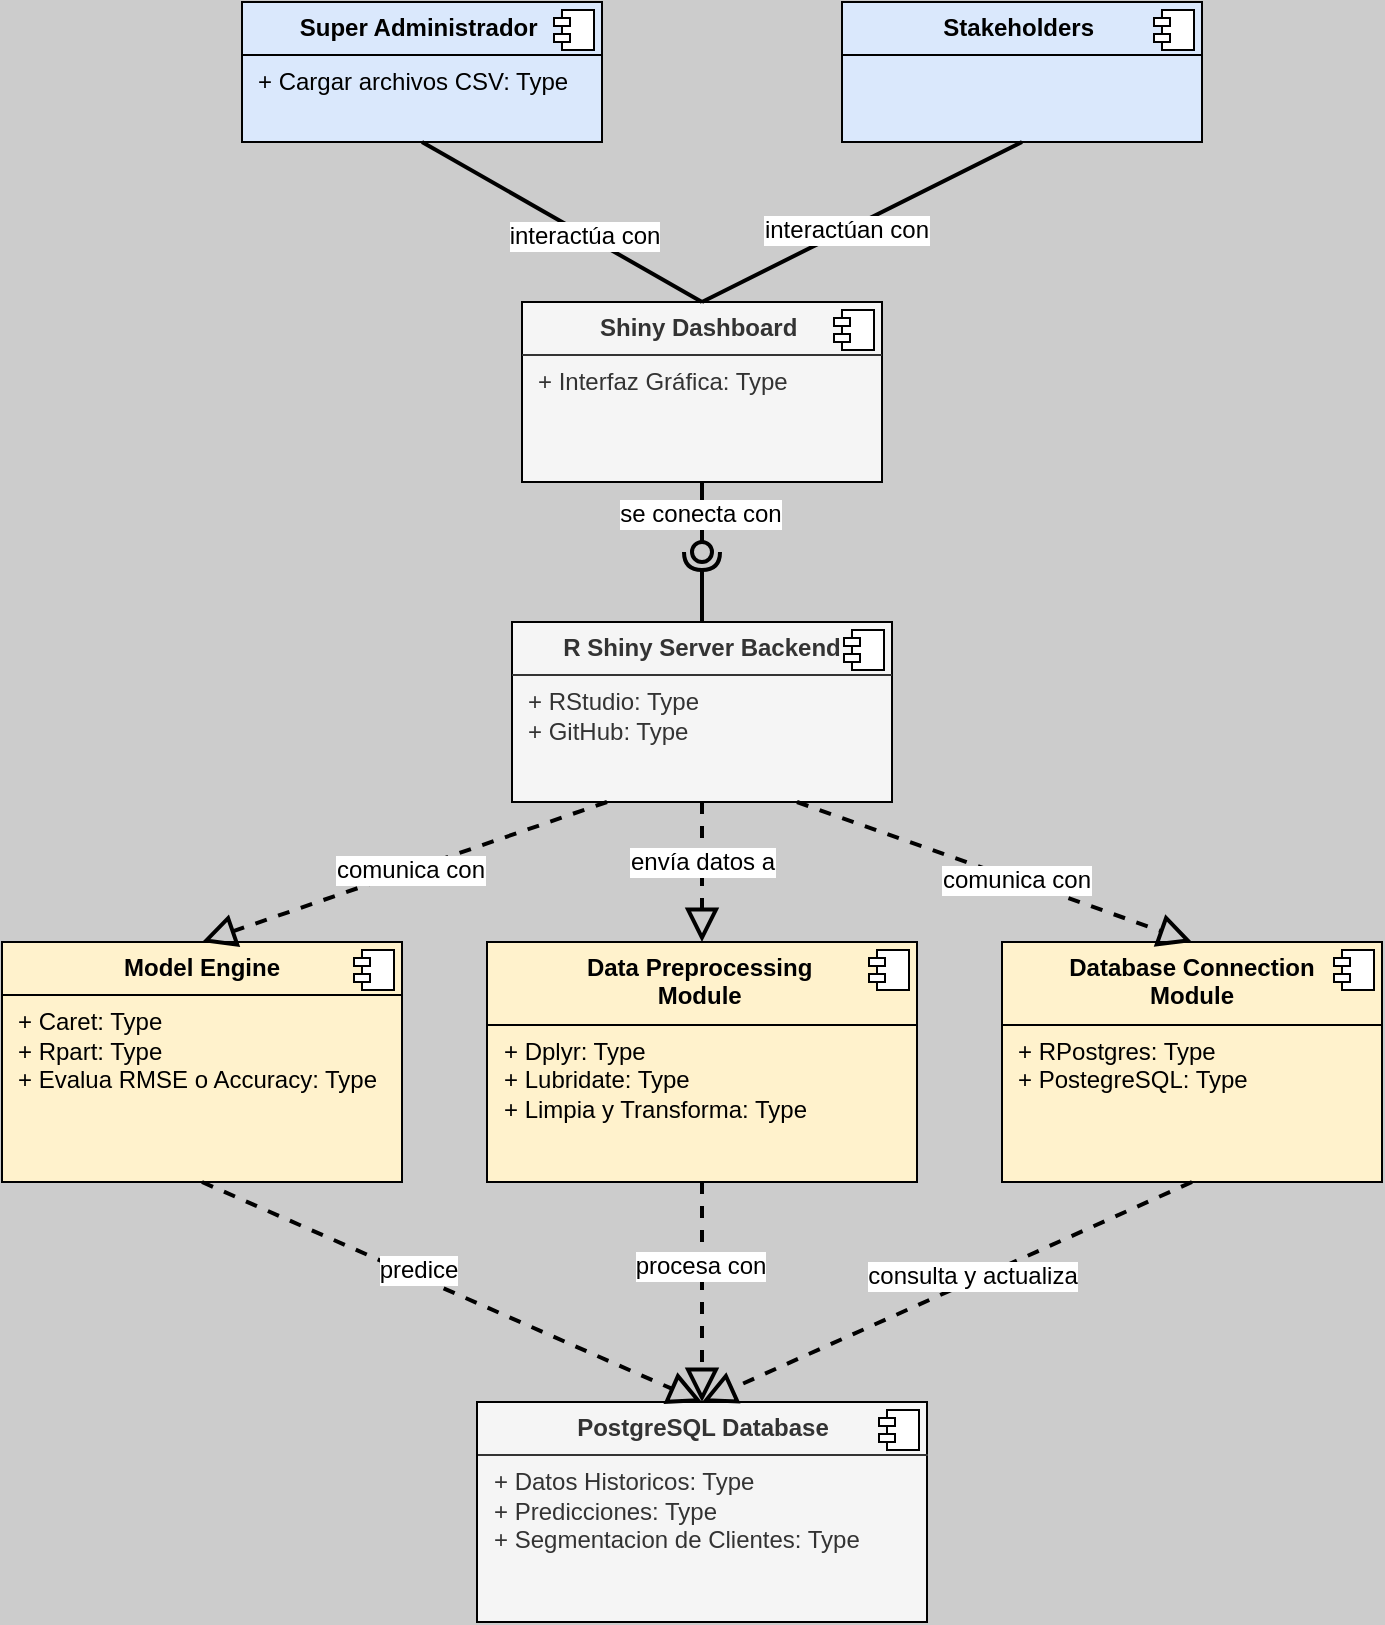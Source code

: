 <mxfile version="24.8.6">
  <diagram name="Page-1" id="5f0bae14-7c28-e335-631c-24af17079c00">
    <mxGraphModel grid="0" page="1" gridSize="10" guides="1" tooltips="1" connect="1" arrows="1" fold="1" pageScale="1" pageWidth="1100" pageHeight="850" background="#CCCCCC" math="0" shadow="0">
      <root>
        <mxCell id="0" />
        <mxCell id="1" parent="0" />
        <mxCell id="AYjx33JK7SLms3BHd48E-8" value="&lt;p style=&quot;margin:0px;margin-top:6px;text-align:center;&quot;&gt;&lt;b&gt;Stakeholders&amp;nbsp;&lt;/b&gt;&lt;/p&gt;&lt;hr size=&quot;1&quot; style=&quot;border-style:solid;&quot;&gt;&lt;p style=&quot;margin:0px;margin-left:8px;&quot;&gt;&lt;br&gt;&lt;/p&gt;" style="align=left;overflow=fill;html=1;dropTarget=0;whiteSpace=wrap;fillColor=#dae8fc;strokeColor=#000000;" vertex="1" parent="1">
          <mxGeometry x="420" y="90" width="180" height="70" as="geometry" />
        </mxCell>
        <mxCell id="AYjx33JK7SLms3BHd48E-9" value="" style="shape=component;jettyWidth=8;jettyHeight=4;" vertex="1" parent="AYjx33JK7SLms3BHd48E-8">
          <mxGeometry x="1" width="20" height="20" relative="1" as="geometry">
            <mxPoint x="-24" y="4" as="offset" />
          </mxGeometry>
        </mxCell>
        <mxCell id="AYjx33JK7SLms3BHd48E-10" value="&lt;p style=&quot;margin:0px;margin-top:6px;text-align:center;&quot;&gt;&lt;b&gt;Shiny Dashboard&amp;nbsp;&lt;/b&gt;&lt;/p&gt;&lt;hr size=&quot;1&quot; style=&quot;border-style:solid;&quot;&gt;&lt;p style=&quot;margin:0px;margin-left:8px;&quot;&gt;&lt;span style=&quot;background-color: initial;&quot;&gt;+ Interfaz Gráfica: Type&lt;/span&gt;&lt;/p&gt;&lt;p style=&quot;margin:0px;margin-left:8px;&quot;&gt;&lt;br&gt;&lt;/p&gt;" style="align=left;overflow=fill;html=1;dropTarget=0;whiteSpace=wrap;fillColor=#f5f5f5;fontColor=#333333;strokeColor=#000000;" vertex="1" parent="1">
          <mxGeometry x="260" y="240" width="180" height="90" as="geometry" />
        </mxCell>
        <mxCell id="AYjx33JK7SLms3BHd48E-11" value="" style="shape=component;jettyWidth=8;jettyHeight=4;" vertex="1" parent="AYjx33JK7SLms3BHd48E-10">
          <mxGeometry x="1" width="20" height="20" relative="1" as="geometry">
            <mxPoint x="-24" y="4" as="offset" />
          </mxGeometry>
        </mxCell>
        <mxCell id="AYjx33JK7SLms3BHd48E-12" value="&lt;p style=&quot;margin:0px;margin-top:6px;text-align:center;&quot;&gt;&lt;b&gt;R Shiny Server Backend&lt;/b&gt;&lt;/p&gt;&lt;hr size=&quot;1&quot; style=&quot;border-style:solid;&quot;&gt;&lt;p style=&quot;margin:0px;margin-left:8px;&quot;&gt;+&amp;nbsp;&lt;span style=&quot;text-align: center; background-color: initial;&quot;&gt;RStudio&lt;/span&gt;&lt;span style=&quot;background-color: initial;&quot;&gt;: Type&lt;/span&gt;&lt;/p&gt;&lt;p style=&quot;margin:0px;margin-left:8px;&quot;&gt;+&amp;nbsp;&lt;span style=&quot;text-align: center; background-color: initial;&quot;&gt;GitHub&lt;/span&gt;&lt;span style=&quot;background-color: initial;&quot;&gt;: Type&lt;/span&gt;&lt;/p&gt;" style="align=left;overflow=fill;html=1;dropTarget=0;whiteSpace=wrap;fillColor=#f5f5f5;fontColor=#333333;strokeColor=#000000;" vertex="1" parent="1">
          <mxGeometry x="255" y="400" width="190" height="90" as="geometry" />
        </mxCell>
        <mxCell id="AYjx33JK7SLms3BHd48E-13" value="" style="shape=component;jettyWidth=8;jettyHeight=4;" vertex="1" parent="AYjx33JK7SLms3BHd48E-12">
          <mxGeometry x="1" width="20" height="20" relative="1" as="geometry">
            <mxPoint x="-24" y="4" as="offset" />
          </mxGeometry>
        </mxCell>
        <mxCell id="AYjx33JK7SLms3BHd48E-14" value="&lt;p style=&quot;margin:0px;margin-top:6px;text-align:center;&quot;&gt;&lt;b&gt;Model Engine&lt;/b&gt;&lt;/p&gt;&lt;hr size=&quot;1&quot; style=&quot;border-style:solid;&quot;&gt;&lt;p style=&quot;margin:0px;margin-left:8px;&quot;&gt;+ Caret: Type&lt;br&gt;+ Rpart: Type&lt;/p&gt;&lt;p style=&quot;margin:0px;margin-left:8px;&quot;&gt;+ Evalua RMSE o Accuracy: Type&lt;/p&gt;" style="align=left;overflow=fill;html=1;dropTarget=0;whiteSpace=wrap;fillColor=#fff2cc;strokeColor=#000000;" vertex="1" parent="1">
          <mxGeometry y="560" width="200" height="120" as="geometry" />
        </mxCell>
        <mxCell id="AYjx33JK7SLms3BHd48E-15" value="" style="shape=component;jettyWidth=8;jettyHeight=4;" vertex="1" parent="AYjx33JK7SLms3BHd48E-14">
          <mxGeometry x="1" width="20" height="20" relative="1" as="geometry">
            <mxPoint x="-24" y="4" as="offset" />
          </mxGeometry>
        </mxCell>
        <mxCell id="AYjx33JK7SLms3BHd48E-16" value="&lt;p style=&quot;margin:0px;margin-top:6px;text-align:center;&quot;&gt;&lt;b&gt;Data Preprocessing&amp;nbsp;&lt;/b&gt;&lt;/p&gt;&lt;div style=&quot;text-align: center;&quot;&gt;&lt;b&gt;Module&amp;nbsp;&lt;/b&gt;&lt;/div&gt;&lt;hr size=&quot;1&quot; style=&quot;border-style:solid;&quot;&gt;&lt;p style=&quot;margin:0px;margin-left:8px;&quot;&gt;+ Dplyr: Type&lt;br&gt;+ Lubridate: Type&lt;/p&gt;&lt;p style=&quot;margin:0px;margin-left:8px;&quot;&gt;+ Limpia y Transforma: Type&lt;/p&gt;" style="align=left;overflow=fill;html=1;dropTarget=0;whiteSpace=wrap;fillColor=#fff2cc;strokeColor=#000000;" vertex="1" parent="1">
          <mxGeometry x="242.5" y="560" width="215" height="120" as="geometry" />
        </mxCell>
        <mxCell id="AYjx33JK7SLms3BHd48E-17" value="" style="shape=component;jettyWidth=8;jettyHeight=4;" vertex="1" parent="AYjx33JK7SLms3BHd48E-16">
          <mxGeometry x="1" width="20" height="20" relative="1" as="geometry">
            <mxPoint x="-24" y="4" as="offset" />
          </mxGeometry>
        </mxCell>
        <mxCell id="AYjx33JK7SLms3BHd48E-18" value="&lt;p style=&quot;margin:0px;margin-top:6px;text-align:center;&quot;&gt;&lt;b&gt;Database Connection&lt;/b&gt;&lt;/p&gt;&lt;div style=&quot;text-align: center;&quot;&gt;&lt;b&gt;Module&lt;/b&gt;&lt;/div&gt;&lt;hr size=&quot;1&quot; style=&quot;border-style:solid;&quot;&gt;&lt;p style=&quot;margin:0px;margin-left:8px;&quot;&gt;+&amp;nbsp;&lt;span style=&quot;text-align: center; background-color: initial;&quot;&gt;RPostgres&lt;/span&gt;&lt;span style=&quot;background-color: initial;&quot;&gt;: Type&lt;/span&gt;&lt;/p&gt;&lt;p style=&quot;margin:0px;margin-left:8px;&quot;&gt;+ PostegreSQL: Type&lt;/p&gt;" style="align=left;overflow=fill;html=1;dropTarget=0;whiteSpace=wrap;fillColor=#fff2cc;strokeColor=#000000;" vertex="1" parent="1">
          <mxGeometry x="500" y="560" width="190" height="120" as="geometry" />
        </mxCell>
        <mxCell id="AYjx33JK7SLms3BHd48E-19" value="" style="shape=component;jettyWidth=8;jettyHeight=4;" vertex="1" parent="AYjx33JK7SLms3BHd48E-18">
          <mxGeometry x="1" width="20" height="20" relative="1" as="geometry">
            <mxPoint x="-24" y="4" as="offset" />
          </mxGeometry>
        </mxCell>
        <mxCell id="AYjx33JK7SLms3BHd48E-20" value="&lt;p style=&quot;margin:0px;margin-top:6px;text-align:center;&quot;&gt;&lt;b&gt;PostgreSQL Database&lt;/b&gt;&lt;/p&gt;&lt;hr size=&quot;1&quot; style=&quot;border-style:solid;&quot;&gt;&lt;p style=&quot;margin:0px;margin-left:8px;&quot;&gt;+ Datos Historicos: Type&lt;br&gt;+ Predicciones: Type&lt;/p&gt;&lt;p style=&quot;margin:0px;margin-left:8px;&quot;&gt;+ Segmentacion de Clientes: Type&lt;/p&gt;" style="align=left;overflow=fill;html=1;dropTarget=0;whiteSpace=wrap;fillColor=#f5f5f5;fontColor=#333333;strokeColor=#000000;" vertex="1" parent="1">
          <mxGeometry x="237.5" y="790" width="225" height="110" as="geometry" />
        </mxCell>
        <mxCell id="AYjx33JK7SLms3BHd48E-21" value="" style="shape=component;jettyWidth=8;jettyHeight=4;" vertex="1" parent="AYjx33JK7SLms3BHd48E-20">
          <mxGeometry x="1" width="20" height="20" relative="1" as="geometry">
            <mxPoint x="-24" y="4" as="offset" />
          </mxGeometry>
        </mxCell>
        <mxCell id="AYjx33JK7SLms3BHd48E-24" value="" style="endArrow=none;html=1;rounded=0;entryX=0.5;entryY=1;entryDx=0;entryDy=0;exitX=0.5;exitY=0;exitDx=0;exitDy=0;strokeWidth=2;" edge="1" parent="1" source="AYjx33JK7SLms3BHd48E-10" target="AYjx33JK7SLms3BHd48E-8">
          <mxGeometry width="50" height="50" relative="1" as="geometry">
            <mxPoint x="400" y="590" as="sourcePoint" />
            <mxPoint x="450" y="540" as="targetPoint" />
          </mxGeometry>
        </mxCell>
        <mxCell id="AYjx33JK7SLms3BHd48E-25" value="interactúan con" style="edgeLabel;html=1;align=center;verticalAlign=middle;resizable=0;points=[];fontSize=12;" connectable="0" vertex="1" parent="AYjx33JK7SLms3BHd48E-24">
          <mxGeometry x="-0.1" relative="1" as="geometry">
            <mxPoint as="offset" />
          </mxGeometry>
        </mxCell>
        <mxCell id="AYjx33JK7SLms3BHd48E-26" value="&lt;p style=&quot;margin:0px;margin-top:6px;text-align:center;&quot;&gt;&lt;b&gt;Super Administrador&amp;nbsp;&lt;/b&gt;&lt;/p&gt;&lt;hr size=&quot;1&quot; style=&quot;border-style:solid;&quot;&gt;&lt;p style=&quot;margin:0px;margin-left:8px;&quot;&gt;+ Cargar archivos CSV: Type&lt;/p&gt;" style="align=left;overflow=fill;html=1;dropTarget=0;whiteSpace=wrap;fillColor=#dae8fc;strokeColor=#000000;" vertex="1" parent="1">
          <mxGeometry x="120" y="90" width="180" height="70" as="geometry" />
        </mxCell>
        <mxCell id="AYjx33JK7SLms3BHd48E-27" value="" style="shape=component;jettyWidth=8;jettyHeight=4;" vertex="1" parent="AYjx33JK7SLms3BHd48E-26">
          <mxGeometry x="1" width="20" height="20" relative="1" as="geometry">
            <mxPoint x="-24" y="4" as="offset" />
          </mxGeometry>
        </mxCell>
        <mxCell id="AYjx33JK7SLms3BHd48E-28" value="" style="endArrow=none;html=1;rounded=0;exitX=0.5;exitY=1;exitDx=0;exitDy=0;entryX=0.5;entryY=0;entryDx=0;entryDy=0;strokeWidth=2;" edge="1" parent="1" source="AYjx33JK7SLms3BHd48E-26" target="AYjx33JK7SLms3BHd48E-10">
          <mxGeometry width="50" height="50" relative="1" as="geometry">
            <mxPoint x="400" y="290" as="sourcePoint" />
            <mxPoint x="450" y="240" as="targetPoint" />
          </mxGeometry>
        </mxCell>
        <mxCell id="AYjx33JK7SLms3BHd48E-29" value="interactúa con" style="edgeLabel;html=1;align=center;verticalAlign=middle;resizable=0;points=[];fontSize=12;" connectable="0" vertex="1" parent="AYjx33JK7SLms3BHd48E-28">
          <mxGeometry x="0.151" y="-1" relative="1" as="geometry">
            <mxPoint as="offset" />
          </mxGeometry>
        </mxCell>
        <mxCell id="AYjx33JK7SLms3BHd48E-42" value="" style="endArrow=block;dashed=1;endFill=0;endSize=12;html=1;rounded=0;exitX=0.25;exitY=1;exitDx=0;exitDy=0;entryX=0.5;entryY=0;entryDx=0;entryDy=0;strokeWidth=2;" edge="1" parent="1" source="AYjx33JK7SLms3BHd48E-12" target="AYjx33JK7SLms3BHd48E-14">
          <mxGeometry width="160" relative="1" as="geometry">
            <mxPoint x="320" y="570" as="sourcePoint" />
            <mxPoint x="480" y="570" as="targetPoint" />
          </mxGeometry>
        </mxCell>
        <mxCell id="AYjx33JK7SLms3BHd48E-45" value="&lt;span style=&quot;color: rgba(0, 0, 0, 0); font-family: monospace; font-size: 0px; text-align: start; background-color: rgb(251, 251, 251);&quot;&gt;%3CmxGraphModel%3E%3Croot%3E%3CmxCell%20id%3D%220%22%2F%3E%3CmxCell%20id%3D%221%22%20parent%3D%220%22%2F%3E%3CmxCell%20id%3D%222%22%20value%3D%22comunica%20con%22%20style%3D%22edgeLabel%3Bhtml%3D1%3Balign%3Dcenter%3BverticalAlign%3Dmiddle%3Bresizable%3D0%3Bpoints%3D%5B%5D%3B%22%20vertex%3D%221%22%20connectable%3D%220%22%20parent%3D%221%22%3E%3CmxGeometry%20x%3D%22188.39%22%20y%3D%22531.873%22%20as%3D%22geometry%22%2F%3E%3C%2FmxCell%3E%3C%2Froot%3E%3C%2FmxGraphModel%3E&lt;/span&gt;" style="edgeLabel;html=1;align=center;verticalAlign=middle;resizable=0;points=[];" connectable="0" vertex="1" parent="AYjx33JK7SLms3BHd48E-42">
          <mxGeometry x="0.203" y="-2" relative="1" as="geometry">
            <mxPoint as="offset" />
          </mxGeometry>
        </mxCell>
        <mxCell id="AYjx33JK7SLms3BHd48E-46" value="comunica con" style="edgeLabel;html=1;align=center;verticalAlign=middle;resizable=0;points=[];fontSize=12;" connectable="0" vertex="1" parent="AYjx33JK7SLms3BHd48E-42">
          <mxGeometry x="-0.03" relative="1" as="geometry">
            <mxPoint as="offset" />
          </mxGeometry>
        </mxCell>
        <mxCell id="AYjx33JK7SLms3BHd48E-47" value="" style="endArrow=block;dashed=1;endFill=0;endSize=12;html=1;rounded=0;exitX=0.5;exitY=1;exitDx=0;exitDy=0;entryX=0.5;entryY=0;entryDx=0;entryDy=0;strokeWidth=2;" edge="1" parent="1" source="AYjx33JK7SLms3BHd48E-12" target="AYjx33JK7SLms3BHd48E-16">
          <mxGeometry width="160" relative="1" as="geometry">
            <mxPoint x="320" y="570" as="sourcePoint" />
            <mxPoint x="480" y="570" as="targetPoint" />
          </mxGeometry>
        </mxCell>
        <mxCell id="AYjx33JK7SLms3BHd48E-48" value="envía datos a" style="edgeLabel;html=1;align=center;verticalAlign=middle;resizable=0;points=[];fontSize=12;" connectable="0" vertex="1" parent="AYjx33JK7SLms3BHd48E-47">
          <mxGeometry x="-0.286" y="-3" relative="1" as="geometry">
            <mxPoint x="3" y="5" as="offset" />
          </mxGeometry>
        </mxCell>
        <mxCell id="AYjx33JK7SLms3BHd48E-49" value="" style="endArrow=block;dashed=1;endFill=0;endSize=12;html=1;rounded=0;exitX=0.75;exitY=1;exitDx=0;exitDy=0;entryX=0.5;entryY=0;entryDx=0;entryDy=0;strokeWidth=2;" edge="1" parent="1" source="AYjx33JK7SLms3BHd48E-12" target="AYjx33JK7SLms3BHd48E-18">
          <mxGeometry width="160" relative="1" as="geometry">
            <mxPoint x="520" y="500" as="sourcePoint" />
            <mxPoint x="680" y="500" as="targetPoint" />
          </mxGeometry>
        </mxCell>
        <mxCell id="AYjx33JK7SLms3BHd48E-50" value="comunica con" style="edgeLabel;html=1;align=center;verticalAlign=middle;resizable=0;points=[];fontSize=12;" connectable="0" vertex="1" parent="AYjx33JK7SLms3BHd48E-49">
          <mxGeometry x="0.102" relative="1" as="geometry">
            <mxPoint as="offset" />
          </mxGeometry>
        </mxCell>
        <mxCell id="AYjx33JK7SLms3BHd48E-51" value="" style="endArrow=block;dashed=1;endFill=0;endSize=12;html=1;rounded=0;exitX=0.5;exitY=1;exitDx=0;exitDy=0;entryX=0.5;entryY=0;entryDx=0;entryDy=0;strokeWidth=2;" edge="1" parent="1" source="AYjx33JK7SLms3BHd48E-14" target="AYjx33JK7SLms3BHd48E-20">
          <mxGeometry width="160" relative="1" as="geometry">
            <mxPoint x="320" y="670" as="sourcePoint" />
            <mxPoint x="480" y="670" as="targetPoint" />
          </mxGeometry>
        </mxCell>
        <mxCell id="AYjx33JK7SLms3BHd48E-56" value="predice" style="edgeLabel;html=1;align=center;verticalAlign=middle;resizable=0;points=[];fontSize=12;" connectable="0" vertex="1" parent="AYjx33JK7SLms3BHd48E-51">
          <mxGeometry x="-0.147" y="4" relative="1" as="geometry">
            <mxPoint as="offset" />
          </mxGeometry>
        </mxCell>
        <mxCell id="AYjx33JK7SLms3BHd48E-52" value="" style="endArrow=block;dashed=1;endFill=0;endSize=12;html=1;rounded=0;exitX=0.5;exitY=1;exitDx=0;exitDy=0;entryX=0.5;entryY=0;entryDx=0;entryDy=0;strokeWidth=2;" edge="1" parent="1" source="AYjx33JK7SLms3BHd48E-16" target="AYjx33JK7SLms3BHd48E-20">
          <mxGeometry width="160" relative="1" as="geometry">
            <mxPoint x="320" y="670" as="sourcePoint" />
            <mxPoint x="480" y="670" as="targetPoint" />
          </mxGeometry>
        </mxCell>
        <mxCell id="AYjx33JK7SLms3BHd48E-55" value="procesa con" style="edgeLabel;html=1;align=center;verticalAlign=middle;resizable=0;points=[];fontSize=12;" connectable="0" vertex="1" parent="AYjx33JK7SLms3BHd48E-52">
          <mxGeometry x="-0.236" y="-1" relative="1" as="geometry">
            <mxPoint as="offset" />
          </mxGeometry>
        </mxCell>
        <mxCell id="AYjx33JK7SLms3BHd48E-53" value="" style="endArrow=block;dashed=1;endFill=0;endSize=12;html=1;rounded=0;exitX=0.5;exitY=1;exitDx=0;exitDy=0;entryX=0.5;entryY=0;entryDx=0;entryDy=0;strokeWidth=2;" edge="1" parent="1" source="AYjx33JK7SLms3BHd48E-18" target="AYjx33JK7SLms3BHd48E-20">
          <mxGeometry width="160" relative="1" as="geometry">
            <mxPoint x="320" y="670" as="sourcePoint" />
            <mxPoint x="480" y="670" as="targetPoint" />
          </mxGeometry>
        </mxCell>
        <mxCell id="AYjx33JK7SLms3BHd48E-54" value="consulta y actualiza" style="edgeLabel;html=1;align=center;verticalAlign=middle;resizable=0;points=[];fontSize=12;" connectable="0" vertex="1" parent="AYjx33JK7SLms3BHd48E-53">
          <mxGeometry x="-0.003" relative="1" as="geometry">
            <mxPoint x="12" y="-8" as="offset" />
          </mxGeometry>
        </mxCell>
        <mxCell id="AYjx33JK7SLms3BHd48E-57" value="" style="rounded=0;orthogonalLoop=1;jettySize=auto;html=1;endArrow=halfCircle;endFill=0;endSize=6;strokeWidth=2;sketch=0;exitX=0.5;exitY=0;exitDx=0;exitDy=0;" edge="1" parent="1" source="AYjx33JK7SLms3BHd48E-12" target="AYjx33JK7SLms3BHd48E-59">
          <mxGeometry relative="1" as="geometry">
            <mxPoint x="420" y="265" as="sourcePoint" />
          </mxGeometry>
        </mxCell>
        <mxCell id="AYjx33JK7SLms3BHd48E-58" value="" style="rounded=0;orthogonalLoop=1;jettySize=auto;html=1;endArrow=oval;endFill=0;sketch=0;sourcePerimeterSpacing=0;targetPerimeterSpacing=0;endSize=10;exitX=0.5;exitY=1;exitDx=0;exitDy=0;entryX=0.3;entryY=1;entryDx=0;entryDy=0;entryPerimeter=0;strokeWidth=2;" edge="1" parent="1" source="AYjx33JK7SLms3BHd48E-10" target="AYjx33JK7SLms3BHd48E-59">
          <mxGeometry relative="1" as="geometry">
            <mxPoint x="380" y="265" as="sourcePoint" />
            <mxPoint x="350" y="360" as="targetPoint" />
          </mxGeometry>
        </mxCell>
        <mxCell id="AYjx33JK7SLms3BHd48E-60" value="se conecta con" style="edgeLabel;html=1;align=center;verticalAlign=middle;resizable=0;points=[];fontSize=12;" connectable="0" vertex="1" parent="AYjx33JK7SLms3BHd48E-58">
          <mxGeometry x="-0.086" y="-1" relative="1" as="geometry">
            <mxPoint as="offset" />
          </mxGeometry>
        </mxCell>
        <mxCell id="AYjx33JK7SLms3BHd48E-59" value="" style="ellipse;whiteSpace=wrap;html=1;align=center;aspect=fixed;fillColor=none;strokeColor=none;resizable=0;perimeter=centerPerimeter;rotatable=0;allowArrows=0;points=[];outlineConnect=1;" vertex="1" parent="1">
          <mxGeometry x="345" y="360" width="10" height="10" as="geometry" />
        </mxCell>
      </root>
    </mxGraphModel>
  </diagram>
</mxfile>
